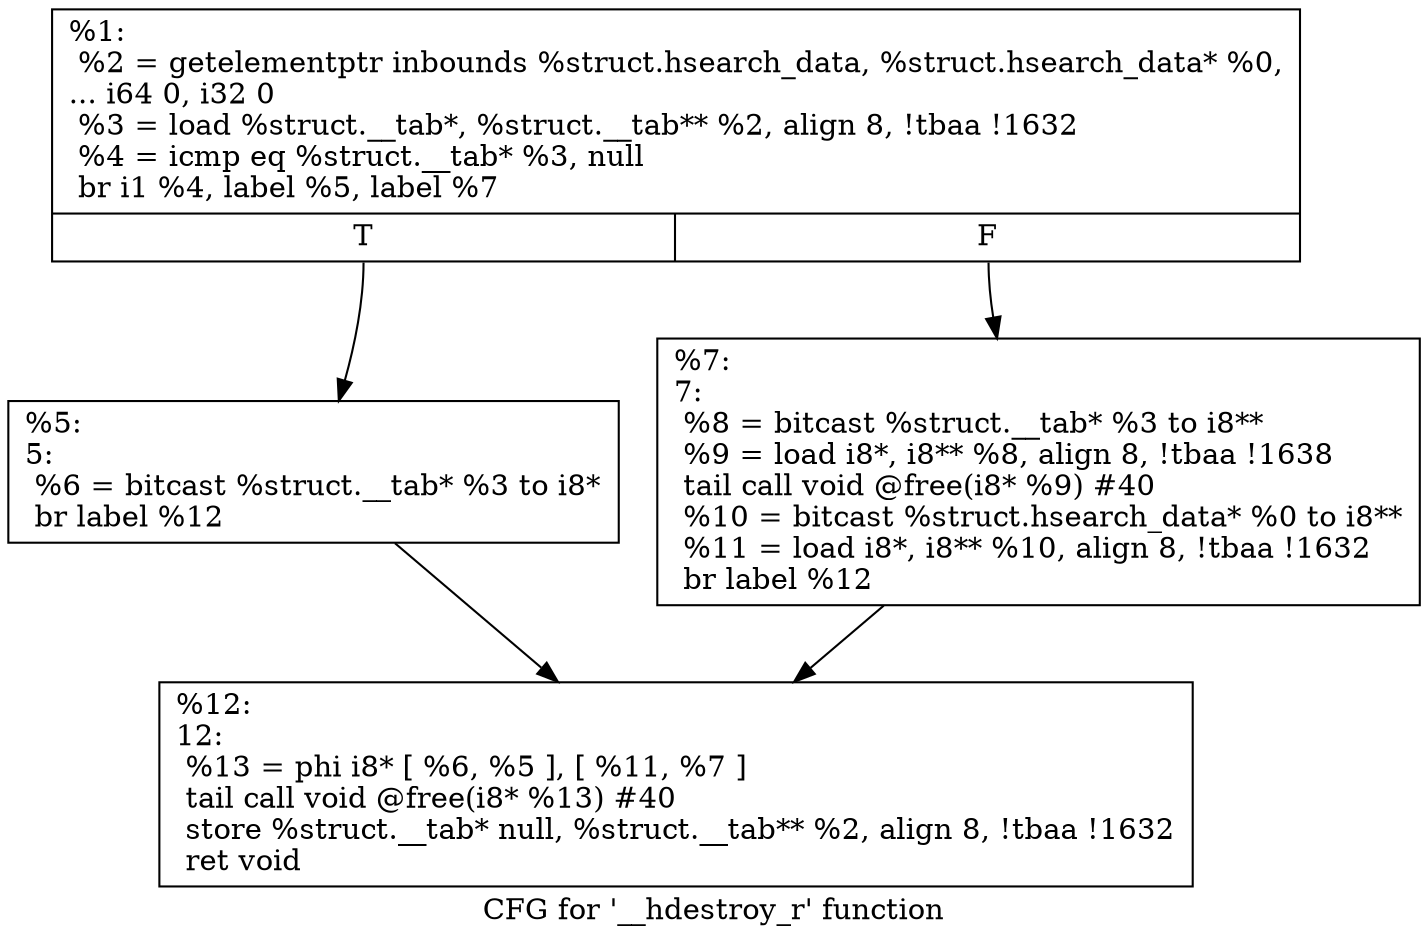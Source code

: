 digraph "CFG for '__hdestroy_r' function" {
	label="CFG for '__hdestroy_r' function";

	Node0x1c62e90 [shape=record,label="{%1:\l  %2 = getelementptr inbounds %struct.hsearch_data, %struct.hsearch_data* %0,\l... i64 0, i32 0\l  %3 = load %struct.__tab*, %struct.__tab** %2, align 8, !tbaa !1632\l  %4 = icmp eq %struct.__tab* %3, null\l  br i1 %4, label %5, label %7\l|{<s0>T|<s1>F}}"];
	Node0x1c62e90:s0 -> Node0x1c62ee0;
	Node0x1c62e90:s1 -> Node0x1c62f30;
	Node0x1c62ee0 [shape=record,label="{%5:\l5:                                                \l  %6 = bitcast %struct.__tab* %3 to i8*\l  br label %12\l}"];
	Node0x1c62ee0 -> Node0x1c62f80;
	Node0x1c62f30 [shape=record,label="{%7:\l7:                                                \l  %8 = bitcast %struct.__tab* %3 to i8**\l  %9 = load i8*, i8** %8, align 8, !tbaa !1638\l  tail call void @free(i8* %9) #40\l  %10 = bitcast %struct.hsearch_data* %0 to i8**\l  %11 = load i8*, i8** %10, align 8, !tbaa !1632\l  br label %12\l}"];
	Node0x1c62f30 -> Node0x1c62f80;
	Node0x1c62f80 [shape=record,label="{%12:\l12:                                               \l  %13 = phi i8* [ %6, %5 ], [ %11, %7 ]\l  tail call void @free(i8* %13) #40\l  store %struct.__tab* null, %struct.__tab** %2, align 8, !tbaa !1632\l  ret void\l}"];
}
